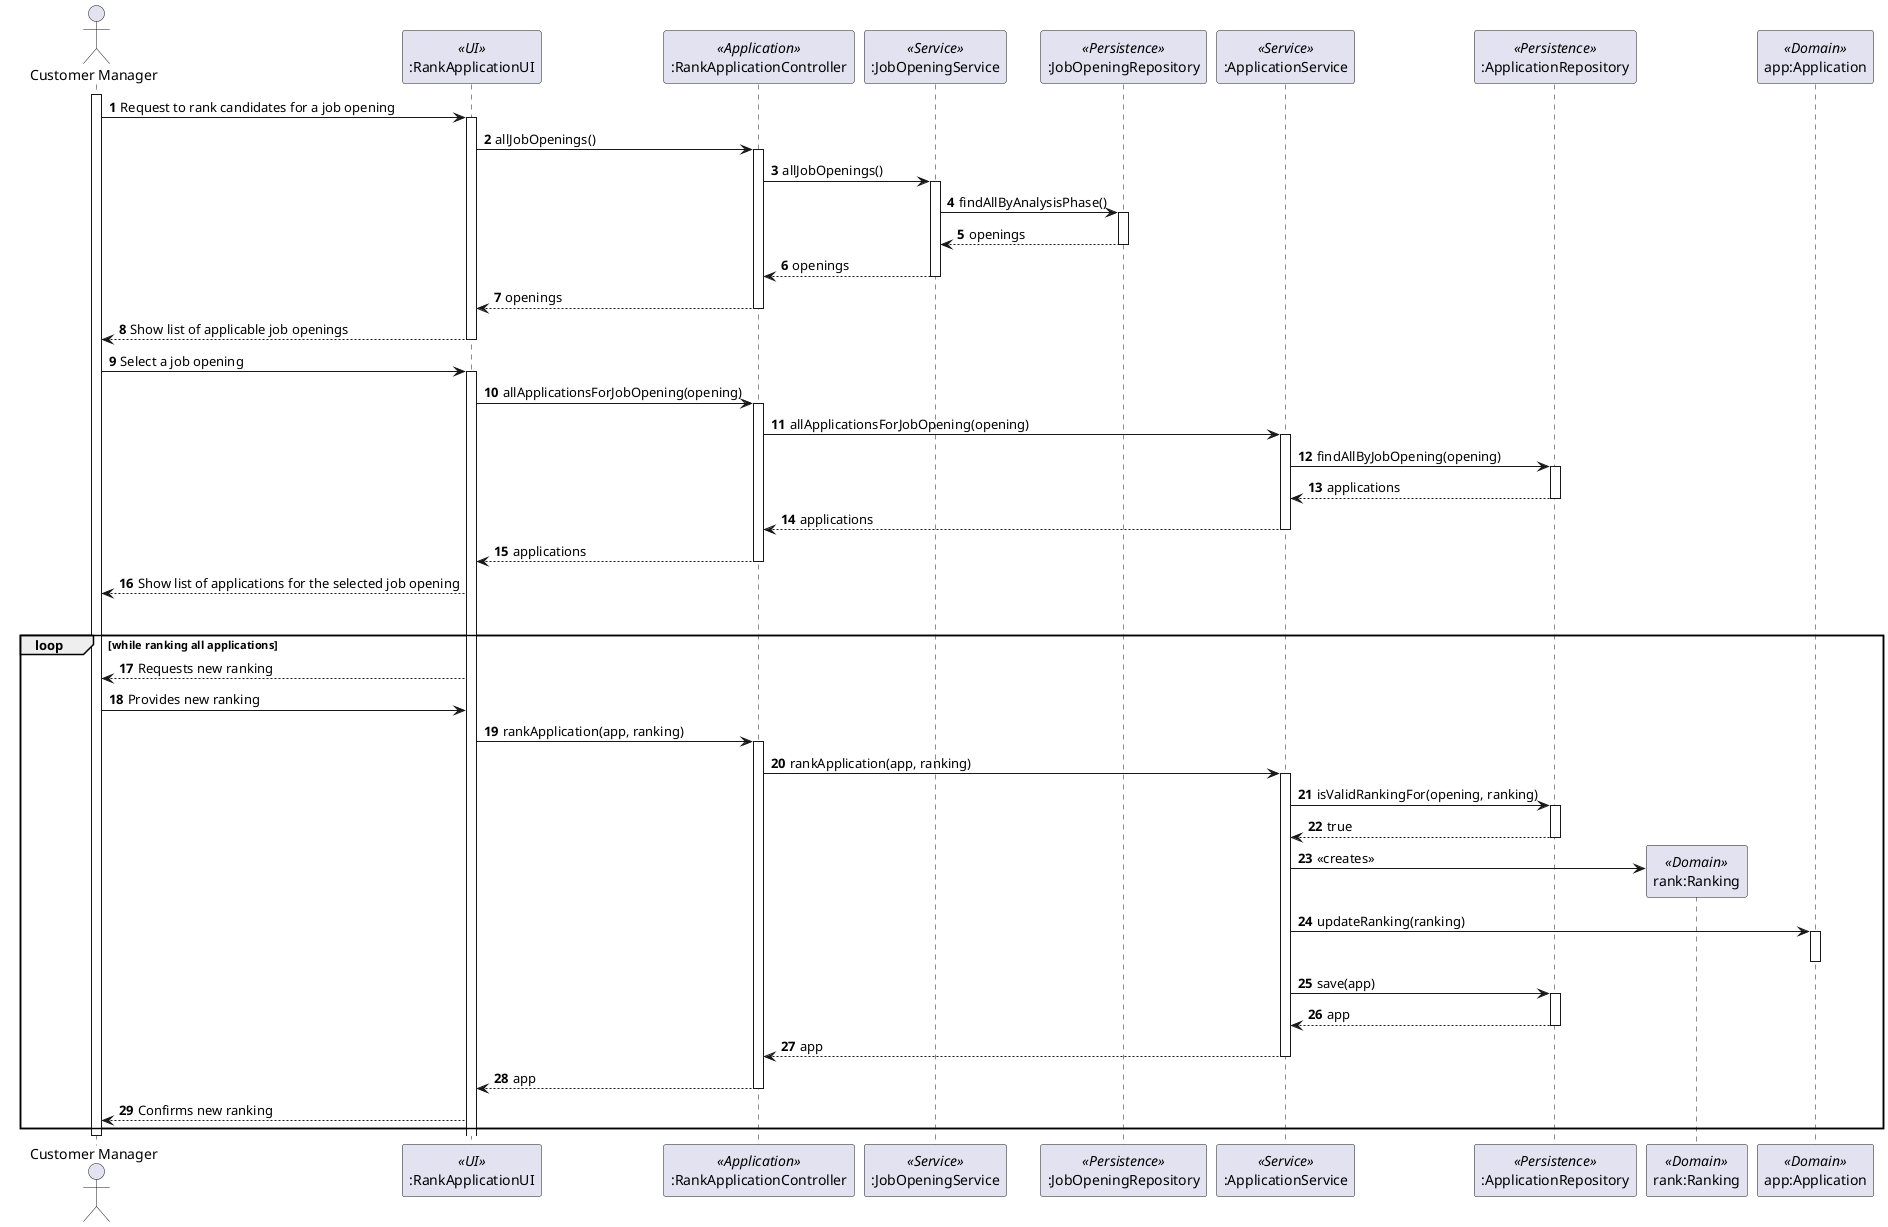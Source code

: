 @startuml

actor "Customer Manager" as Agent
participant ":RankApplicationUI" as ui <<UI>>
participant ":RankApplicationController" as ctrl <<Application>>
participant ":JobOpeningService" as jobServ <<Service>>
participant ":JobOpeningRepository" as jobRepo <<Persistence>>
participant ":ApplicationService" as appServ <<Service>>
participant ":ApplicationRepository" as appRepo <<Persistence>>
participant "rank:Ranking" as rank <<Domain>>
participant "app:Application" as app <<Domain>>

autonumber

activate Agent

Agent -> ui: Request to rank candidates for a job opening
activate ui
ui -> ctrl: allJobOpenings()
activate ctrl
ctrl -> jobServ: allJobOpenings()
activate jobServ
jobServ -> jobRepo: findAllByAnalysisPhase()
activate jobRepo
jobRepo --> jobServ: openings
deactivate
jobServ --> ctrl: openings
deactivate
ctrl --> ui: openings
deactivate
ui --> Agent: Show list of applicable job openings
deactivate
Agent -> ui : Select a job opening
activate ui



ui -> ctrl: allApplicationsForJobOpening(opening)

activate ctrl

ctrl -> appServ: allApplicationsForJobOpening(opening)




activate appServ
appServ -> appRepo: findAllByJobOpening(opening)
activate appRepo
appRepo --> appServ: applications
deactivate

appServ --> ctrl: applications
deactivate

ctrl --> ui: applications
deactivate

ui --> Agent : Show list of applications for the selected job opening
alt User wants to re-rank an application
loop while ranking all applications

ui --> Agent : Requests new ranking

Agent -> ui : Provides new ranking
ui -> ctrl : rankApplication(app, ranking)

activate ctrl
ctrl -> appServ : rankApplication(app, ranking)

activate appServ
appServ -> appRepo : isValidRankingFor(opening, ranking)
activate appRepo
appRepo --> appServ : true
deactivate
appServ -> rank** : «creates»
appServ -> app : updateRanking(ranking)
activate app
deactivate

appServ -> appRepo : save(app)
activate appRepo
appRepo --> appServ : app
deactivate
appServ --> ctrl : app
deactivate
ctrl --> ui : app
deactivate
ui --> Agent  : Confirms new ranking


end loop

deactivate Agent



@enduml